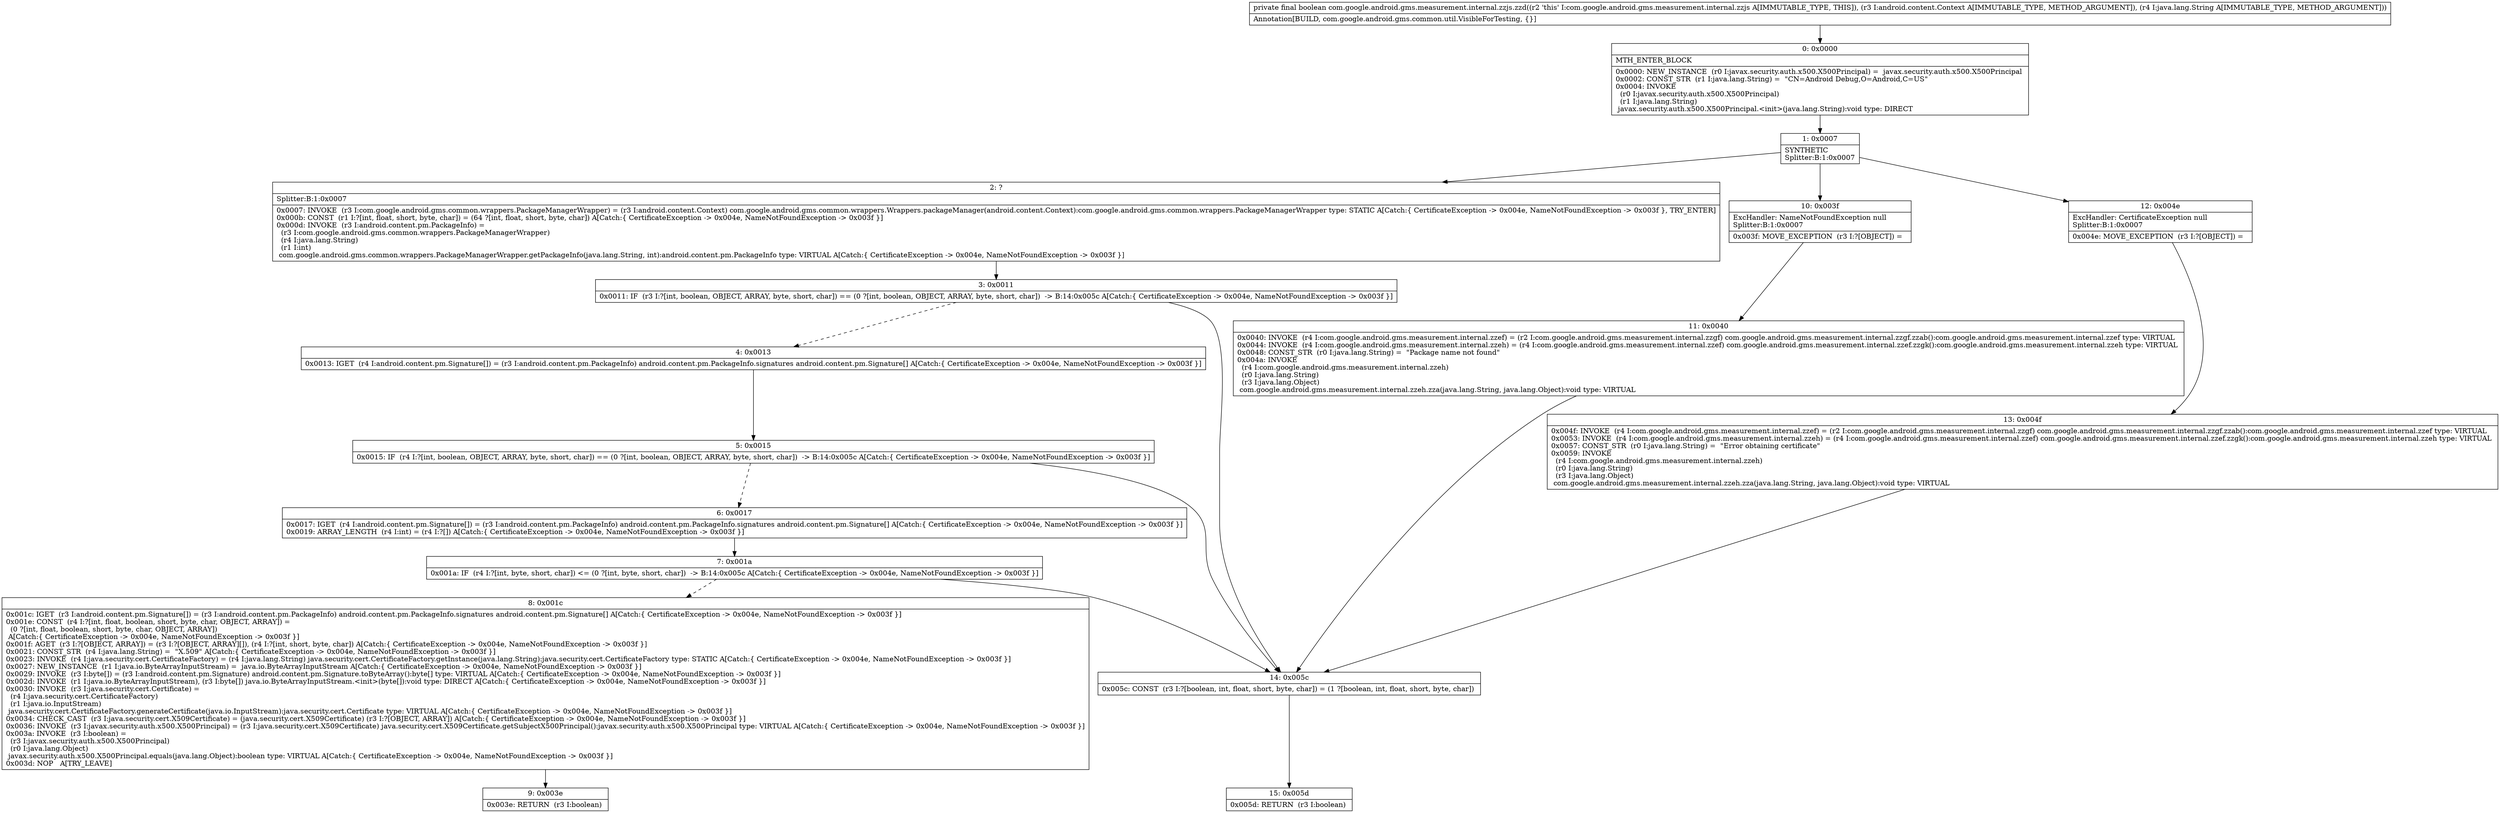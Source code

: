 digraph "CFG forcom.google.android.gms.measurement.internal.zzjs.zzd(Landroid\/content\/Context;Ljava\/lang\/String;)Z" {
Node_0 [shape=record,label="{0\:\ 0x0000|MTH_ENTER_BLOCK\l|0x0000: NEW_INSTANCE  (r0 I:javax.security.auth.x500.X500Principal) =  javax.security.auth.x500.X500Principal \l0x0002: CONST_STR  (r1 I:java.lang.String) =  \"CN=Android Debug,O=Android,C=US\" \l0x0004: INVOKE  \l  (r0 I:javax.security.auth.x500.X500Principal)\l  (r1 I:java.lang.String)\l javax.security.auth.x500.X500Principal.\<init\>(java.lang.String):void type: DIRECT \l}"];
Node_1 [shape=record,label="{1\:\ 0x0007|SYNTHETIC\lSplitter:B:1:0x0007\l}"];
Node_2 [shape=record,label="{2\:\ ?|Splitter:B:1:0x0007\l|0x0007: INVOKE  (r3 I:com.google.android.gms.common.wrappers.PackageManagerWrapper) = (r3 I:android.content.Context) com.google.android.gms.common.wrappers.Wrappers.packageManager(android.content.Context):com.google.android.gms.common.wrappers.PackageManagerWrapper type: STATIC A[Catch:\{ CertificateException \-\> 0x004e, NameNotFoundException \-\> 0x003f \}, TRY_ENTER]\l0x000b: CONST  (r1 I:?[int, float, short, byte, char]) = (64 ?[int, float, short, byte, char]) A[Catch:\{ CertificateException \-\> 0x004e, NameNotFoundException \-\> 0x003f \}]\l0x000d: INVOKE  (r3 I:android.content.pm.PackageInfo) = \l  (r3 I:com.google.android.gms.common.wrappers.PackageManagerWrapper)\l  (r4 I:java.lang.String)\l  (r1 I:int)\l com.google.android.gms.common.wrappers.PackageManagerWrapper.getPackageInfo(java.lang.String, int):android.content.pm.PackageInfo type: VIRTUAL A[Catch:\{ CertificateException \-\> 0x004e, NameNotFoundException \-\> 0x003f \}]\l}"];
Node_3 [shape=record,label="{3\:\ 0x0011|0x0011: IF  (r3 I:?[int, boolean, OBJECT, ARRAY, byte, short, char]) == (0 ?[int, boolean, OBJECT, ARRAY, byte, short, char])  \-\> B:14:0x005c A[Catch:\{ CertificateException \-\> 0x004e, NameNotFoundException \-\> 0x003f \}]\l}"];
Node_4 [shape=record,label="{4\:\ 0x0013|0x0013: IGET  (r4 I:android.content.pm.Signature[]) = (r3 I:android.content.pm.PackageInfo) android.content.pm.PackageInfo.signatures android.content.pm.Signature[] A[Catch:\{ CertificateException \-\> 0x004e, NameNotFoundException \-\> 0x003f \}]\l}"];
Node_5 [shape=record,label="{5\:\ 0x0015|0x0015: IF  (r4 I:?[int, boolean, OBJECT, ARRAY, byte, short, char]) == (0 ?[int, boolean, OBJECT, ARRAY, byte, short, char])  \-\> B:14:0x005c A[Catch:\{ CertificateException \-\> 0x004e, NameNotFoundException \-\> 0x003f \}]\l}"];
Node_6 [shape=record,label="{6\:\ 0x0017|0x0017: IGET  (r4 I:android.content.pm.Signature[]) = (r3 I:android.content.pm.PackageInfo) android.content.pm.PackageInfo.signatures android.content.pm.Signature[] A[Catch:\{ CertificateException \-\> 0x004e, NameNotFoundException \-\> 0x003f \}]\l0x0019: ARRAY_LENGTH  (r4 I:int) = (r4 I:?[]) A[Catch:\{ CertificateException \-\> 0x004e, NameNotFoundException \-\> 0x003f \}]\l}"];
Node_7 [shape=record,label="{7\:\ 0x001a|0x001a: IF  (r4 I:?[int, byte, short, char]) \<= (0 ?[int, byte, short, char])  \-\> B:14:0x005c A[Catch:\{ CertificateException \-\> 0x004e, NameNotFoundException \-\> 0x003f \}]\l}"];
Node_8 [shape=record,label="{8\:\ 0x001c|0x001c: IGET  (r3 I:android.content.pm.Signature[]) = (r3 I:android.content.pm.PackageInfo) android.content.pm.PackageInfo.signatures android.content.pm.Signature[] A[Catch:\{ CertificateException \-\> 0x004e, NameNotFoundException \-\> 0x003f \}]\l0x001e: CONST  (r4 I:?[int, float, boolean, short, byte, char, OBJECT, ARRAY]) = \l  (0 ?[int, float, boolean, short, byte, char, OBJECT, ARRAY])\l A[Catch:\{ CertificateException \-\> 0x004e, NameNotFoundException \-\> 0x003f \}]\l0x001f: AGET  (r3 I:?[OBJECT, ARRAY]) = (r3 I:?[OBJECT, ARRAY][]), (r4 I:?[int, short, byte, char]) A[Catch:\{ CertificateException \-\> 0x004e, NameNotFoundException \-\> 0x003f \}]\l0x0021: CONST_STR  (r4 I:java.lang.String) =  \"X.509\" A[Catch:\{ CertificateException \-\> 0x004e, NameNotFoundException \-\> 0x003f \}]\l0x0023: INVOKE  (r4 I:java.security.cert.CertificateFactory) = (r4 I:java.lang.String) java.security.cert.CertificateFactory.getInstance(java.lang.String):java.security.cert.CertificateFactory type: STATIC A[Catch:\{ CertificateException \-\> 0x004e, NameNotFoundException \-\> 0x003f \}]\l0x0027: NEW_INSTANCE  (r1 I:java.io.ByteArrayInputStream) =  java.io.ByteArrayInputStream A[Catch:\{ CertificateException \-\> 0x004e, NameNotFoundException \-\> 0x003f \}]\l0x0029: INVOKE  (r3 I:byte[]) = (r3 I:android.content.pm.Signature) android.content.pm.Signature.toByteArray():byte[] type: VIRTUAL A[Catch:\{ CertificateException \-\> 0x004e, NameNotFoundException \-\> 0x003f \}]\l0x002d: INVOKE  (r1 I:java.io.ByteArrayInputStream), (r3 I:byte[]) java.io.ByteArrayInputStream.\<init\>(byte[]):void type: DIRECT A[Catch:\{ CertificateException \-\> 0x004e, NameNotFoundException \-\> 0x003f \}]\l0x0030: INVOKE  (r3 I:java.security.cert.Certificate) = \l  (r4 I:java.security.cert.CertificateFactory)\l  (r1 I:java.io.InputStream)\l java.security.cert.CertificateFactory.generateCertificate(java.io.InputStream):java.security.cert.Certificate type: VIRTUAL A[Catch:\{ CertificateException \-\> 0x004e, NameNotFoundException \-\> 0x003f \}]\l0x0034: CHECK_CAST  (r3 I:java.security.cert.X509Certificate) = (java.security.cert.X509Certificate) (r3 I:?[OBJECT, ARRAY]) A[Catch:\{ CertificateException \-\> 0x004e, NameNotFoundException \-\> 0x003f \}]\l0x0036: INVOKE  (r3 I:javax.security.auth.x500.X500Principal) = (r3 I:java.security.cert.X509Certificate) java.security.cert.X509Certificate.getSubjectX500Principal():javax.security.auth.x500.X500Principal type: VIRTUAL A[Catch:\{ CertificateException \-\> 0x004e, NameNotFoundException \-\> 0x003f \}]\l0x003a: INVOKE  (r3 I:boolean) = \l  (r3 I:javax.security.auth.x500.X500Principal)\l  (r0 I:java.lang.Object)\l javax.security.auth.x500.X500Principal.equals(java.lang.Object):boolean type: VIRTUAL A[Catch:\{ CertificateException \-\> 0x004e, NameNotFoundException \-\> 0x003f \}]\l0x003d: NOP   A[TRY_LEAVE]\l}"];
Node_9 [shape=record,label="{9\:\ 0x003e|0x003e: RETURN  (r3 I:boolean) \l}"];
Node_10 [shape=record,label="{10\:\ 0x003f|ExcHandler: NameNotFoundException null\lSplitter:B:1:0x0007\l|0x003f: MOVE_EXCEPTION  (r3 I:?[OBJECT]) =  \l}"];
Node_11 [shape=record,label="{11\:\ 0x0040|0x0040: INVOKE  (r4 I:com.google.android.gms.measurement.internal.zzef) = (r2 I:com.google.android.gms.measurement.internal.zzgf) com.google.android.gms.measurement.internal.zzgf.zzab():com.google.android.gms.measurement.internal.zzef type: VIRTUAL \l0x0044: INVOKE  (r4 I:com.google.android.gms.measurement.internal.zzeh) = (r4 I:com.google.android.gms.measurement.internal.zzef) com.google.android.gms.measurement.internal.zzef.zzgk():com.google.android.gms.measurement.internal.zzeh type: VIRTUAL \l0x0048: CONST_STR  (r0 I:java.lang.String) =  \"Package name not found\" \l0x004a: INVOKE  \l  (r4 I:com.google.android.gms.measurement.internal.zzeh)\l  (r0 I:java.lang.String)\l  (r3 I:java.lang.Object)\l com.google.android.gms.measurement.internal.zzeh.zza(java.lang.String, java.lang.Object):void type: VIRTUAL \l}"];
Node_12 [shape=record,label="{12\:\ 0x004e|ExcHandler: CertificateException null\lSplitter:B:1:0x0007\l|0x004e: MOVE_EXCEPTION  (r3 I:?[OBJECT]) =  \l}"];
Node_13 [shape=record,label="{13\:\ 0x004f|0x004f: INVOKE  (r4 I:com.google.android.gms.measurement.internal.zzef) = (r2 I:com.google.android.gms.measurement.internal.zzgf) com.google.android.gms.measurement.internal.zzgf.zzab():com.google.android.gms.measurement.internal.zzef type: VIRTUAL \l0x0053: INVOKE  (r4 I:com.google.android.gms.measurement.internal.zzeh) = (r4 I:com.google.android.gms.measurement.internal.zzef) com.google.android.gms.measurement.internal.zzef.zzgk():com.google.android.gms.measurement.internal.zzeh type: VIRTUAL \l0x0057: CONST_STR  (r0 I:java.lang.String) =  \"Error obtaining certificate\" \l0x0059: INVOKE  \l  (r4 I:com.google.android.gms.measurement.internal.zzeh)\l  (r0 I:java.lang.String)\l  (r3 I:java.lang.Object)\l com.google.android.gms.measurement.internal.zzeh.zza(java.lang.String, java.lang.Object):void type: VIRTUAL \l}"];
Node_14 [shape=record,label="{14\:\ 0x005c|0x005c: CONST  (r3 I:?[boolean, int, float, short, byte, char]) = (1 ?[boolean, int, float, short, byte, char]) \l}"];
Node_15 [shape=record,label="{15\:\ 0x005d|0x005d: RETURN  (r3 I:boolean) \l}"];
MethodNode[shape=record,label="{private final boolean com.google.android.gms.measurement.internal.zzjs.zzd((r2 'this' I:com.google.android.gms.measurement.internal.zzjs A[IMMUTABLE_TYPE, THIS]), (r3 I:android.content.Context A[IMMUTABLE_TYPE, METHOD_ARGUMENT]), (r4 I:java.lang.String A[IMMUTABLE_TYPE, METHOD_ARGUMENT]))  | Annotation[BUILD, com.google.android.gms.common.util.VisibleForTesting, \{\}]\l}"];
MethodNode -> Node_0;
Node_0 -> Node_1;
Node_1 -> Node_2;
Node_1 -> Node_12;
Node_1 -> Node_10;
Node_2 -> Node_3;
Node_3 -> Node_4[style=dashed];
Node_3 -> Node_14;
Node_4 -> Node_5;
Node_5 -> Node_6[style=dashed];
Node_5 -> Node_14;
Node_6 -> Node_7;
Node_7 -> Node_8[style=dashed];
Node_7 -> Node_14;
Node_8 -> Node_9;
Node_10 -> Node_11;
Node_11 -> Node_14;
Node_12 -> Node_13;
Node_13 -> Node_14;
Node_14 -> Node_15;
}

